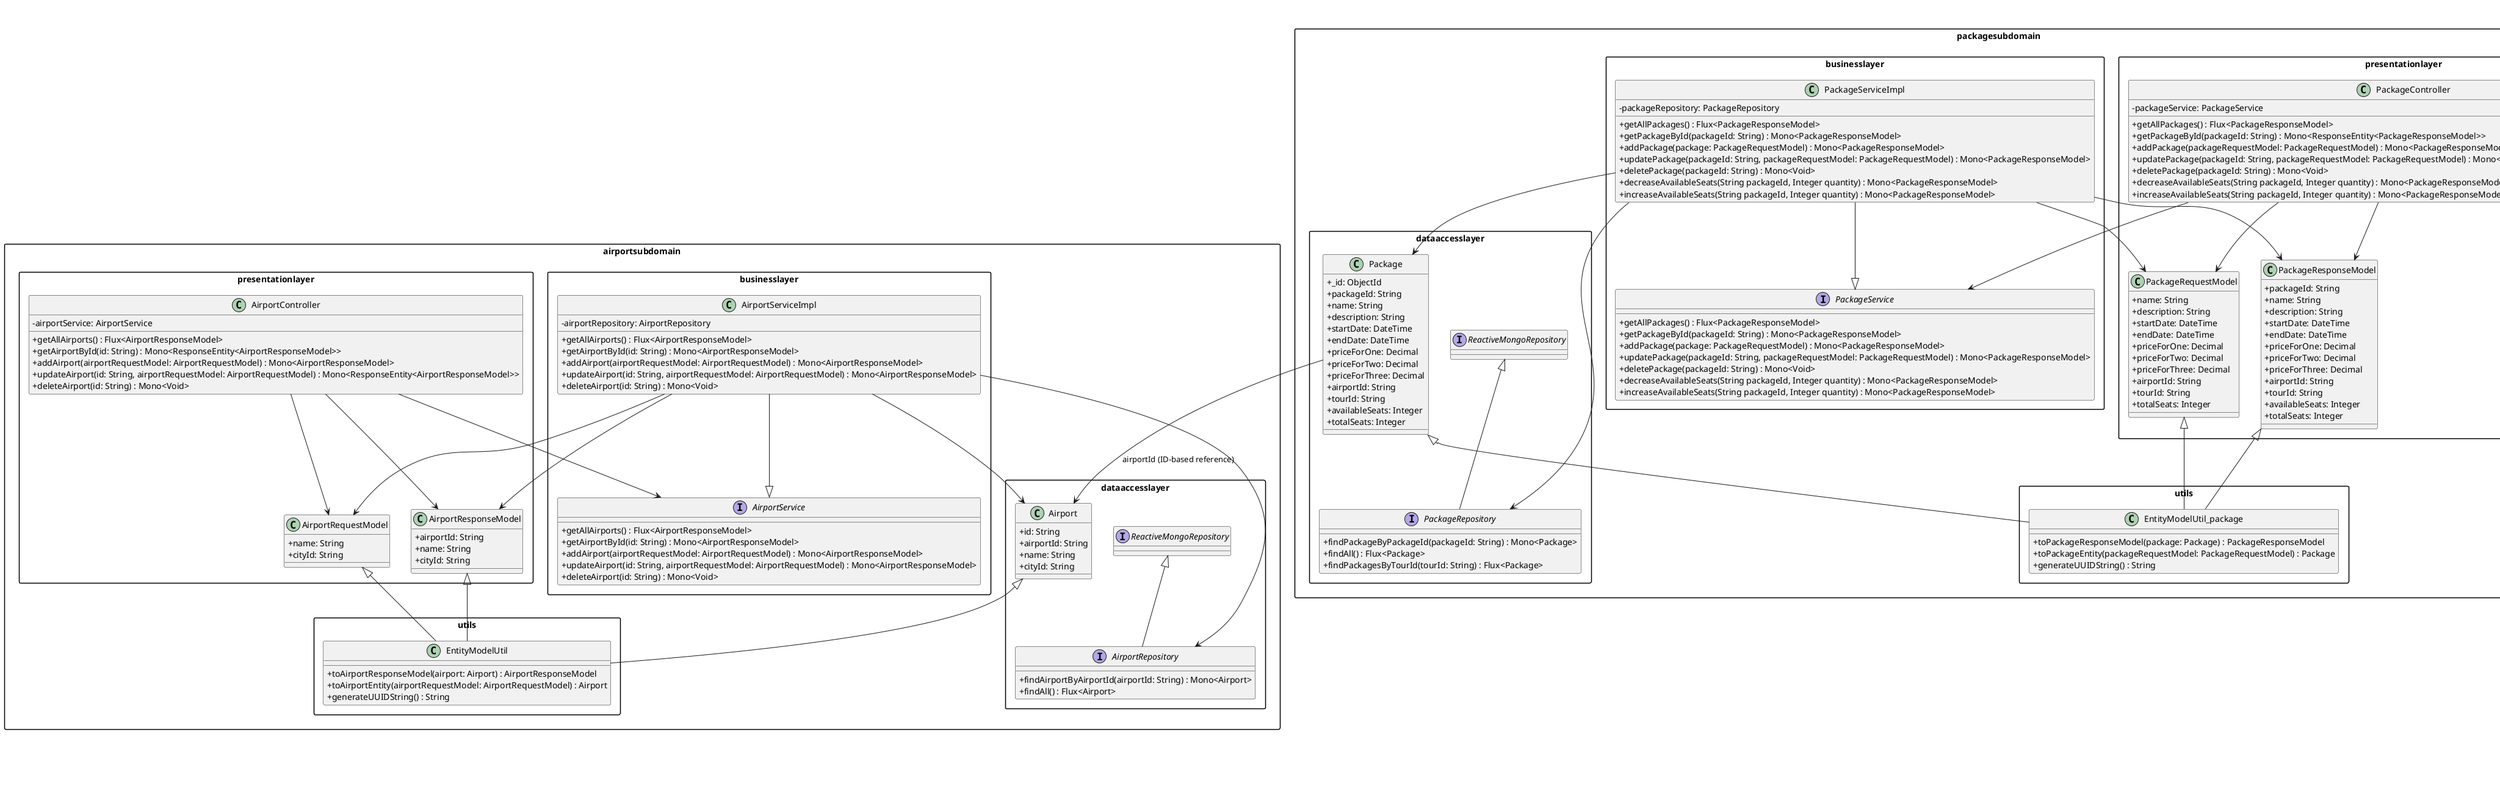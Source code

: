 @startuml
title Integrated Class Diagram (Airport, Hotel, TourEvent, Package, Traveler Subdomains)

skinparam packageStyle rectangle
skinparam classAttributeIconSize 0
skinparam interfaceStyle circle
skinparam legendBorderColor black
skinparam legendBackgroundColor #DDDDDD

' ***********************************************************************
' AIRPORT SUBDOMAIN
' ***********************************************************************
package "airportsubdomain" {
    package "businesslayer" {
        interface AirportService {
            + getAllAirports() : Flux<AirportResponseModel>
            + getAirportById(id: String) : Mono<AirportResponseModel>
            + addAirport(airportRequestModel: AirportRequestModel) : Mono<AirportResponseModel>
            + updateAirport(id: String, airportRequestModel: AirportRequestModel) : Mono<AirportResponseModel>
            + deleteAirport(id: String) : Mono<Void>
        }

        class AirportServiceImpl {
            - airportRepository: AirportRepository
            + getAllAirports() : Flux<AirportResponseModel>
            + getAirportById(id: String) : Mono<AirportResponseModel>
            + addAirport(airportRequestModel: AirportRequestModel) : Mono<AirportResponseModel>
            + updateAirport(id: String, airportRequestModel: AirportRequestModel) : Mono<AirportResponseModel>
            + deleteAirport(id: String) : Mono<Void>
        }
    }

    package "dataaccesslayer" {
        class Airport {
            + id: String
            + airportId: String
            + name: String
            + cityId: String
        }

        interface AirportRepository extends ReactiveMongoRepository {
            + findAirportByAirportId(airportId: String) : Mono<Airport>
            + findAll() : Flux<Airport>
        }
    }

    package "presentationlayer" {
        class AirportRequestModel {
            + name: String
            + cityId: String
        }

        class AirportResponseModel {
            + airportId: String
            + name: String
            + cityId: String
        }

        class AirportController {
            - airportService: AirportService
            + getAllAirports() : Flux<AirportResponseModel>
            + getAirportById(id: String) : Mono<ResponseEntity<AirportResponseModel>>
            + addAirport(airportRequestModel: AirportRequestModel) : Mono<AirportResponseModel>
            + updateAirport(id: String, airportRequestModel: AirportRequestModel) : Mono<ResponseEntity<AirportResponseModel>>
            + deleteAirport(id: String) : Mono<Void>
        }
    }

    package "utils" {
        class EntityModelUtil {
            + toAirportResponseModel(airport: Airport) : AirportResponseModel
            + toAirportEntity(airportRequestModel: AirportRequestModel) : Airport
            + generateUUIDString() : String
        }
    }

    AirportServiceImpl -down-|> AirportService
    AirportServiceImpl -down-> AirportRepository
    AirportController -down-> AirportService
    AirportController -down-> AirportRequestModel
    AirportController -down-> AirportResponseModel
    AirportServiceImpl -down-> Airport
    AirportServiceImpl -down-> AirportRequestModel
    AirportServiceImpl -down-> AirportResponseModel
    EntityModelUtil -up-^ Airport
    EntityModelUtil -up-^ AirportRequestModel
    EntityModelUtil -up-^ AirportResponseModel
}

' ***********************************************************************
' HOTEL SUBDOMAIN
' ***********************************************************************
package "hotelSubdomain" {
    package "businesslayer" {
        interface HotelService {
            + getHotelByHotelId(hotelId: String) : Mono<HotelResponseModel>
            + getHotels(cityId: String) : Flux<HotelResponseModel>
            + createHotel(hotelRequestModel: Mono<HotelRequestModel>) : Mono<HotelResponseModel>
            + updateHotel(hotelId: String, hotelRequestModel: Mono<HotelRequestModel>) : Mono<HotelResponseModel>
            + deleteHotel(hotelId: String) : Mono<Void>
        }

        class HotelServiceImpl {
            - hotelRepository: HotelRepository
            + getHotelByHotelId(hotelId: String) : Mono<HotelResponseModel>
            + getHotels(cityId: String) : Flux<HotelResponseModel>
            + createHotel(hotelRequestModel: Mono<HotelRequestModel>) : Mono<HotelResponseModel>
            + updateHotel(hotelId: String, hotelRequestModel: Mono<HotelRequestModel>) : Mono<HotelResponseModel>
            + deleteHotel(hotelId: String) : Mono<Void>
        }
    }

    package "dataaccesslayer" {
        class Hotel {
            + id: String
            + hotelId: String
            + name: String
            + cityId: String
            + url: String
        }

        interface HotelRepository extends ReactiveMongoRepository {
            + findHotelByHotelId(hotelId: String) : Mono<Hotel>
            + findAllByCityId(cityId: String) : Flux<Hotel>
            + findAll() : Flux<Hotel>
        }
    }

    package "presentationlayer" {
        class HotelRequestModel {
            + name: String
            + cityId: String
            + url: String
        }

        class HotelResponseModel {
            + hotelId: String
            + name: String
            + cityId: String
            + url: String
        }

        class HotelController {
            - hotelService: HotelService
            + getHotels(cityId: String) : Flux<HotelResponseModel>
            + getHotelByHotelId(hotelId: String) : Mono<ResponseEntity<HotelResponseModel>>
            + createHotel(hotelRequestModel: Mono<HotelRequestModel>) : Mono<ResponseEntity<HotelResponseModel>>
            + updateHotel(hotelId: String, hotelRequestModel: Mono<HotelRequestModel>) : Mono<ResponseEntity<HotelResponseModel>>
            + deleteHotel(hotelId: String) : Mono<ResponseEntity<Void>>
        }
    }

    package "utils" {
        class HotelEntityModel {
            + toHotelResponseModel(hotel: Hotel) : HotelResponseModel
            + toHotelEntity(hotelRequestModel: HotelRequestModel) : Hotel
            + generateUUIDString() : String
        }
    }

    HotelServiceImpl -down-|> HotelService
    HotelServiceImpl -down-> HotelRepository
    HotelController -down-> HotelService
    HotelController -down-> HotelRequestModel
    HotelController -down-> HotelResponseModel
    HotelServiceImpl -down-> Hotel
    HotelServiceImpl -down-> HotelRequestModel
    HotelServiceImpl -down-> HotelResponseModel
    HotelEntityModel -up-^ Hotel
    HotelEntityModel -up-^ HotelRequestModel
    HotelEntityModel -up-^ HotelResponseModel
}

' ***********************************************************************
' TOUREVENT SUBDOMAIN
' ***********************************************************************
package "toureventsubdomain" {
    package "businesslayer" {
        interface TourEventService {
            + getAllTourEvents() : Flux<TourEventResponseModel>
            + getTourEventById(tourEventId: String) : Mono<TourEventResponseModel>
            + addTourEvent(tourEvent: TourEventRequestModel) : Mono<TourEventResponseModel>
            + updateTourEvent(tourEventId: String, tourEventRequestModel: TourEventRequestModel) : Mono<TourEventResponseModel>
            + deleteTourEvent(tourEventId: String) : Mono<Void>
        }

        class TourEventServiceImpl {
            - tourEventRepository: TourEventRepository
            + getAllTourEvents() : Flux<TourEventResponseModel>
            + getTourEventById(tourEventId: String) : Mono<TourEventResponseModel>
            + addTourEvent(tourEvent: TourEventRequestModel) : Mono<TourEventResponseModel>
            + updateTourEvent(tourEventId: String, tourEventRequestModel: TourEventRequestModel) : Mono<TourEventResponseModel>
            + deleteTourEvent(tourEventId: String) : Mono<Void>
        }
    }

    package "dataaccesslayer" {
        class TourEvent {
            + _id: ObjectId
            + tourEventId: String
            + seq: Integer
            + seqDesc: String
            + tourId: String
            + eventId: String
            + hotelId: String
        }

        interface TourEventRepository extends ReactiveMongoRepository {
            + findTourEventByTourEventId(tourEventId: String) : Mono<TourEvent>
            + findAll() : Flux<TourEvent>
        }
    }

    package "presentationlayer" {
        class TourEventRequestModel {
            + seq: Integer
            + seqDesc: String
            + tourId: String
            + eventId: String
        }

        class TourEventResponseModel {
            + tourEventId: String
            + seq: Integer
            + seqDesc: String
            + tourId: String
            + eventId: String
        }

        class TourEventController {
            - tourEventService: TourEventService
            + getAllTourEvents() : Flux<TourEventResponseModel>
            + getTourEventById(tourEventId: String) : Mono<ResponseEntity<TourEventResponseModel>>
            + addTourEvent(tourEventRequestModel: TourEventRequestModel) : Mono<TourEventResponseModel>
            + updateTourEvent(tourEventId: String, tourEventRequestModel: TourEventRequestModel) : Mono<ResponseEntity<TourEventResponseModel>>
            + deleteTourEvent(tourEventId: String) : Mono<Void>
        }
    }

    package "utils" {
        class EntityModelUtil_tourevent {
            + toTourEventResponseModel(tourEvent: TourEvent) : TourEventResponseModel
            + toTourEventEntity(tourEventRequestModel: TourEventRequestModel) : TourEvent
            + generateUUIDString() : String
        }
    }

    TourEventServiceImpl -down-|> TourEventService
    TourEventServiceImpl -down-> TourEventRepository
    TourEventController -down-> TourEventService
    TourEventController -down-> TourEventRequestModel
    TourEventController -down-> TourEventResponseModel
    TourEventServiceImpl -down-> TourEvent
    TourEventServiceImpl -down-> TourEventRequestModel
    TourEventServiceImpl -down-> TourEventResponseModel
    EntityModelUtil_tourevent -up-^ TourEvent
    EntityModelUtil_tourevent -up-^ TourEventRequestModel
    EntityModelUtil_tourevent -up-^ TourEventResponseModel
}

' ***********************************************************************
' TRAVELER SUBDOMAIN
' ***********************************************************************
package "travelersubdomain" {
    package "businesslayer" {
        interface TravelerService {
            + getAllTravelers(firstName: String) : Flux<TravelerResponseModel>
            + getTravelerByTravelerId(travelerId: String) : Mono<TravelerResponseModel>
            + createTraveler(travelerRequestModel: TravelerRequestModel) : Mono<TravelerResponseModel>
            + updateTraveler(travelerId: String, travelerRequestModel: TravelerRequestModel) : Mono<TravelerResponseModel>
            + deleteTraveler(travelerId: String) : Mono<TravelerResponseModel>
        }

        class TravelerServiceImpl {
            - travelerRepository: TravelerRepository
            + getAllTravelers(firstName: String) : Flux<TravelerResponseModel>
            + getTravelerByTravelerId(travelerId: String) : Mono<TravelerResponseModel>
            + createTraveler(travelerRequestModel: TravelerRequestModel) : Mono<TravelerResponseModel>
            + updateTraveler(travelerId: String, travelerRequestModel: TravelerRequestModel) : Mono<TravelerResponseModel>
            + deleteTraveler(travelerId: String) : Mono<TravelerResponseModel>
        }
    }

    package "dataaccesslayer" {
        class Traveler {
            + id: String
            + travelerId: String
            + seq: Integer
            + firstName: String
            + lastName: String
            + addressLine1: String
            + addressLine2: String
            + city: String
            + state: String
            + email: String
            + countryId: String
        }

        interface TravelerRepository extends ReactiveMongoRepository {
            + findTravelerByTravelerId(travelerId: String) : Mono<Traveler>
            + findTravelerByFirstName(firstName: String) : Flux<Traveler>
            + findAll() : Flux<Traveler>
        }
    }

    package "presentationlayer" {
        class TravelerRequestModel {
            + seq: Integer
            + firstName: String
            + lastName: String
            + addressLine1: String
            + addressLine2: String
            + city: String
            + state: String
            + email: String
            + countryId: String
        }

        class TravelerResponseModel {
            + travelerId: String
            + seq: Integer
            + firstName: String
            + lastName: String
            + addressLine1: String
            + addressLine2: String
            + city: String
            + state: String
            + email: String
            + countryId: String
        }

        class TravelerController {
            - travelerService: TravelerService
            + getAllTravelers(firstName: String) : Flux<TravelerResponseModel>
            + getTravelerByTravelerId(travelerId: String) : Mono<ResponseEntity<TravelerResponseModel>>
            + createTraveler(travelerRequestModel: TravelerRequestModel) : Mono<ResponseEntity<TravelerResponseModel>>
            + updateTraveler(travelerId: String, travelerRequestModel: TravelerRequestModel) : Mono<ResponseEntity<TravelerResponseModel>>
            + deleteTraveler(travelerId: String) : Mono<ResponseEntity<TravelerResponseModel>>
        }
    }

    package "utils" {
        class TravelerEntityModelUtil {
            + toTravelerResponseModel(traveler: Traveler) : TravelerResponseModel
            + toTravelerEntity(travelerRequestModel: TravelerRequestModel) : Traveler
        }
    }

    TravelerServiceImpl -down-|> TravelerService
    TravelerServiceImpl -down-> TravelerRepository
    TravelerController -down-> TravelerService
    TravelerController -down-> TravelerRequestModel
    TravelerController -down-> TravelerResponseModel
    TravelerServiceImpl -down-> Traveler
    TravelerServiceImpl -down-> TravelerRequestModel
    TravelerServiceImpl -down-> TravelerResponseModel
    TravelerEntityModelUtil -up-^ Traveler
    TravelerEntityModelUtil -up-^ TravelerRequestModel
    TravelerEntityModelUtil -up-^ TravelerResponseModel
}

' ***********************************************************************
' PACKAGE SUBDOMAIN
' ***********************************************************************
package "packagesubdomain" {
    package "businesslayer" {
        interface PackageService {
            + getAllPackages() : Flux<PackageResponseModel>
            + getPackageById(packageId: String) : Mono<PackageResponseModel>
            + addPackage(package: PackageRequestModel) : Mono<PackageResponseModel>
            + updatePackage(packageId: String, packageRequestModel: PackageRequestModel) : Mono<PackageResponseModel>
            + deletePackage(packageId: String) : Mono<Void>
            + decreaseAvailableSeats(String packageId, Integer quantity) : Mono<PackageResponseModel>
            + increaseAvailableSeats(String packageId, Integer quantity) : Mono<PackageResponseModel>
        }

        class PackageServiceImpl {
            - packageRepository: PackageRepository
            + getAllPackages() : Flux<PackageResponseModel>
            + getPackageById(packageId: String) : Mono<PackageResponseModel>
            + addPackage(package: PackageRequestModel) : Mono<PackageResponseModel>
            + updatePackage(packageId: String, packageRequestModel: PackageRequestModel) : Mono<PackageResponseModel>
            + deletePackage(packageId: String) : Mono<Void>
            + decreaseAvailableSeats(String packageId, Integer quantity) : Mono<PackageResponseModel>
            + increaseAvailableSeats(String packageId, Integer quantity) : Mono<PackageResponseModel>
        }
    }

    package "dataaccesslayer" {
        class Package {
            + _id: ObjectId
            + packageId: String
            + name: String
            + description: String
            + startDate: DateTime
            + endDate: DateTime
            + priceForOne: Decimal
            + priceForTwo: Decimal
            + priceForThree: Decimal
            + airportId: String
            + tourId: String
            + availableSeats: Integer
            + totalSeats: Integer
        }

        interface PackageRepository extends ReactiveMongoRepository {
            + findPackageByPackageId(packageId: String) : Mono<Package>
            + findAll() : Flux<Package>
            + findPackagesByTourId(tourId: String) : Flux<Package>
        }
    }

    package "presentationlayer" {
        class PackageRequestModel {
            + name: String
            + description: String
            + startDate: DateTime
            + endDate: DateTime
            + priceForOne: Decimal
            + priceForTwo: Decimal
            + priceForThree: Decimal
            + airportId: String
            + tourId: String
            + totalSeats: Integer
        }

        class PackageResponseModel {
            + packageId: String
            + name: String
            + description: String
            + startDate: DateTime
            + endDate: DateTime
            + priceForOne: Decimal
            + priceForTwo: Decimal
            + priceForThree: Decimal
            + airportId: String
            + tourId: String
            + availableSeats: Integer
            + totalSeats: Integer
        }

        class PackageController {
            - packageService: PackageService
            + getAllPackages() : Flux<PackageResponseModel>
            + getPackageById(packageId: String) : Mono<ResponseEntity<PackageResponseModel>>
            + addPackage(packageRequestModel: PackageRequestModel) : Mono<PackageResponseModel>
            + updatePackage(packageId: String, packageRequestModel: PackageRequestModel) : Mono<ResponseEntity<PackageResponseModel>>
            + deletePackage(packageId: String) : Mono<Void>
            + decreaseAvailableSeats(String packageId, Integer quantity) : Mono<PackageResponseModel>
            + increaseAvailableSeats(String packageId, Integer quantity) : Mono<PackageResponseModel>
        }
    }

    package "utils" {
        class EntityModelUtil_package {
            + toPackageResponseModel(package: Package) : PackageResponseModel
            + toPackageEntity(packageRequestModel: PackageRequestModel) : Package
            + generateUUIDString() : String
        }
    }

    PackageServiceImpl -down-|> PackageService
    PackageServiceImpl -down-> PackageRepository
    PackageController -down-> PackageService
    PackageController -down-> PackageRequestModel
    PackageController -down-> PackageResponseModel
    PackageServiceImpl -down-> Package
    PackageServiceImpl -down-> PackageRequestModel
    PackageServiceImpl -down-> PackageResponseModel
    EntityModelUtil_package -up-^ Package
    EntityModelUtil_package -up-^ PackageRequestModel
    EntityModelUtil_package -up-^ PackageResponseModel
}

' ***********************************************************************
' CROSS-DOMAIN DEPENDENCIES (Only between the provided subdomains)
' ***********************************************************************
' TourEvent references a hotel by hotelId
toureventsubdomain.dataaccesslayer.TourEvent --> hotelSubdomain.dataaccesslayer.Hotel : "hotelId (ID-based reference)"

' Package references an airport by airportId
packagesubdomain.dataaccesslayer.Package --> airportsubdomain.dataaccesslayer.Airport : "airportId (ID-based reference)"

' Note: No other inter-subdomain links are provided or mentioned.

' ***********************************************************************
' Legend
' ***********************************************************************
legend
|=Symbol=|=Meaning=|
|-->|Dependency (ID-based reference)|
|-| or -down->| Normal relationship (association)|
|^| Generalization (implements/extends)|
endlegend

@enduml